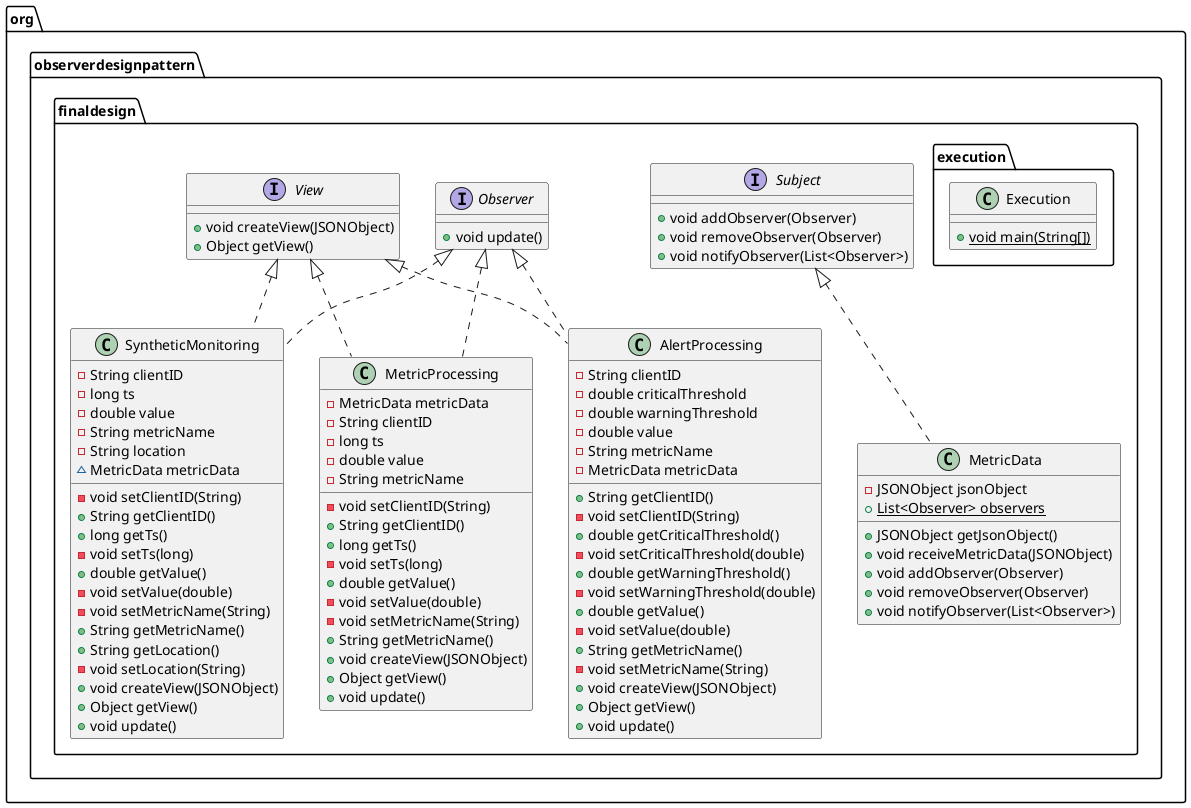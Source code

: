 @startuml
interface org.observerdesignpattern.finaldesign.Subject {
+ void addObserver(Observer)
+ void removeObserver(Observer)
+ void notifyObserver(List<Observer>)
}
class org.observerdesignpattern.finaldesign.SyntheticMonitoring {
- String clientID
- long ts
- double value
- String metricName
- String location
~ MetricData metricData
- void setClientID(String)
+ String getClientID()
+ long getTs()
- void setTs(long)
+ double getValue()
- void setValue(double)
- void setMetricName(String)
+ String getMetricName()
+ String getLocation()
- void setLocation(String)
+ void createView(JSONObject)
+ Object getView()
+ void update()
}
class org.observerdesignpattern.finaldesign.MetricData {
- JSONObject jsonObject
+ {static} List<Observer> observers
+ JSONObject getJsonObject()
+ void receiveMetricData(JSONObject)
+ void addObserver(Observer)
+ void removeObserver(Observer)
+ void notifyObserver(List<Observer>)
}
class org.observerdesignpattern.finaldesign.execution.Execution {
+ {static} void main(String[])
}
class org.observerdesignpattern.finaldesign.MetricProcessing {
- MetricData metricData
- String clientID
- long ts
- double value
- String metricName
- void setClientID(String)
+ String getClientID()
+ long getTs()
- void setTs(long)
+ double getValue()
- void setValue(double)
- void setMetricName(String)
+ String getMetricName()
+ void createView(JSONObject)
+ Object getView()
+ void update()
}
interface org.observerdesignpattern.finaldesign.Observer {
+ void update()
}
class org.observerdesignpattern.finaldesign.AlertProcessing {
- String clientID
- double criticalThreshold
- double warningThreshold
- double value
- String metricName
- MetricData metricData
+ String getClientID()
- void setClientID(String)
+ double getCriticalThreshold()
- void setCriticalThreshold(double)
+ double getWarningThreshold()
- void setWarningThreshold(double)
+ double getValue()
- void setValue(double)
+ String getMetricName()
- void setMetricName(String)
+ void createView(JSONObject)
+ Object getView()
+ void update()
}
interface org.observerdesignpattern.finaldesign.View {
+ void createView(JSONObject)
+ Object getView()
}


org.observerdesignpattern.finaldesign.View <|.. org.observerdesignpattern.finaldesign.SyntheticMonitoring
org.observerdesignpattern.finaldesign.Observer <|.. org.observerdesignpattern.finaldesign.SyntheticMonitoring
org.observerdesignpattern.finaldesign.Subject <|.. org.observerdesignpattern.finaldesign.MetricData
org.observerdesignpattern.finaldesign.View <|.. org.observerdesignpattern.finaldesign.MetricProcessing
org.observerdesignpattern.finaldesign.Observer <|.. org.observerdesignpattern.finaldesign.MetricProcessing
org.observerdesignpattern.finaldesign.Observer <|.. org.observerdesignpattern.finaldesign.AlertProcessing
org.observerdesignpattern.finaldesign.View <|.. org.observerdesignpattern.finaldesign.AlertProcessing
@enduml